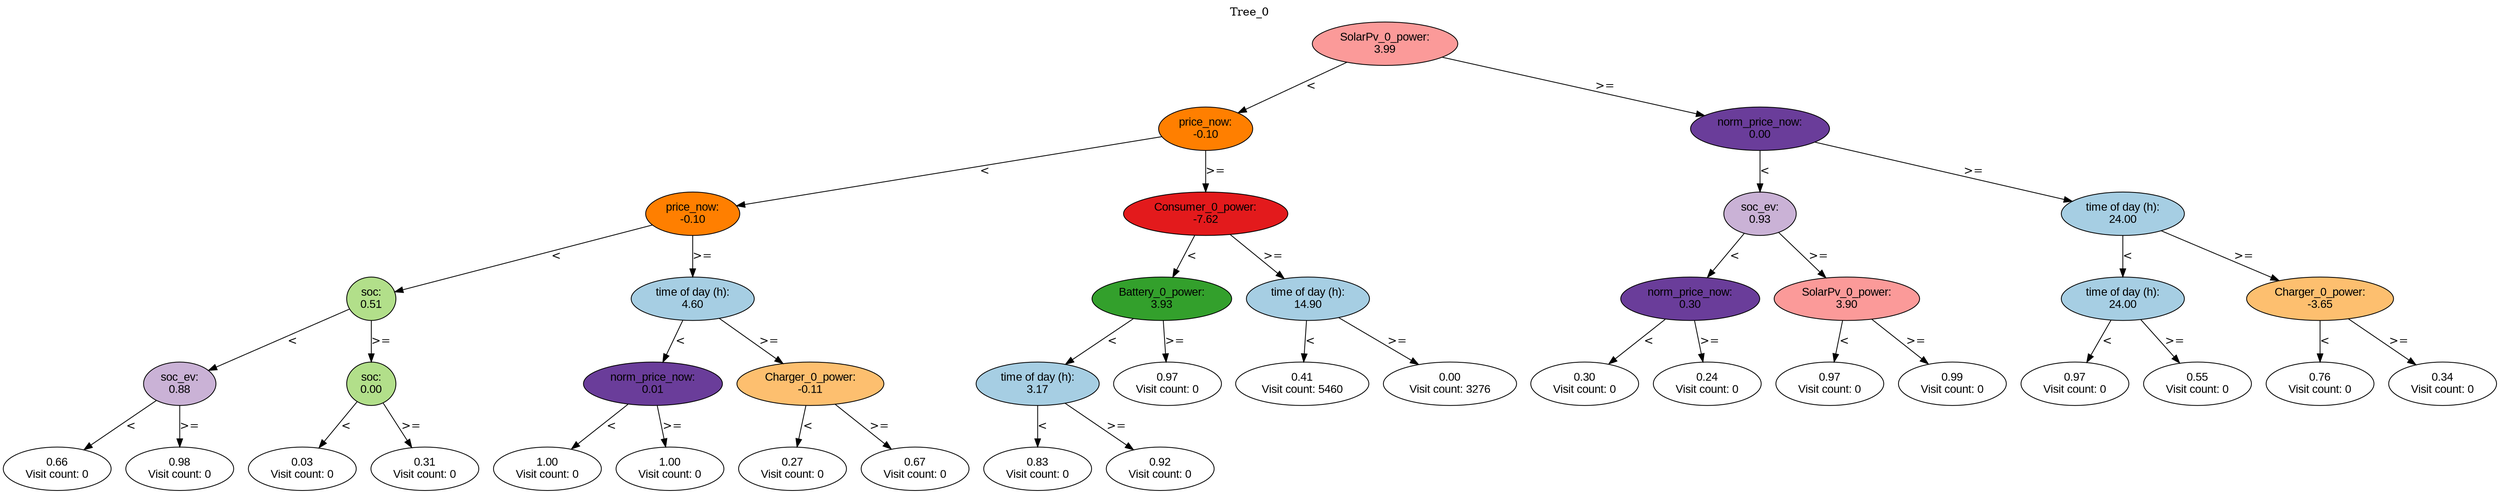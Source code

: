 digraph BST {
    node [fontname="Arial" style=filled colorscheme=paired12];
    0 [ label = "SolarPv_0_power:
3.99" fillcolor=5];
    1 [ label = "price_now:
-0.10" fillcolor=8];
    2 [ label = "price_now:
-0.10" fillcolor=8];
    3 [ label = "soc:
0.51" fillcolor=3];
    4 [ label = "soc_ev:
0.88" fillcolor=9];
    5 [ label = "0.66
Visit count: 0" fillcolor=white];
    6 [ label = "0.98
Visit count: 0" fillcolor=white];
    7 [ label = "soc:
0.00" fillcolor=3];
    8 [ label = "0.03
Visit count: 0" fillcolor=white];
    9 [ label = "0.31
Visit count: 0" fillcolor=white];
    10 [ label = "time of day (h):
4.60" fillcolor=1];
    11 [ label = "norm_price_now:
0.01" fillcolor=10];
    12 [ label = "1.00
Visit count: 0" fillcolor=white];
    13 [ label = "1.00
Visit count: 0" fillcolor=white];
    14 [ label = "Charger_0_power:
-0.11" fillcolor=7];
    15 [ label = "0.27
Visit count: 0" fillcolor=white];
    16 [ label = "0.67
Visit count: 0" fillcolor=white];
    17 [ label = "Consumer_0_power:
-7.62" fillcolor=6];
    18 [ label = "Battery_0_power:
3.93" fillcolor=4];
    19 [ label = "time of day (h):
3.17" fillcolor=1];
    20 [ label = "0.83
Visit count: 0" fillcolor=white];
    21 [ label = "0.92
Visit count: 0" fillcolor=white];
    22 [ label = "0.97
Visit count: 0" fillcolor=white];
    23 [ label = "time of day (h):
14.90" fillcolor=1];
    24 [ label = "0.41
Visit count: 5460" fillcolor=white];
    25 [ label = "0.00
Visit count: 3276" fillcolor=white];
    26 [ label = "norm_price_now:
0.00" fillcolor=10];
    27 [ label = "soc_ev:
0.93" fillcolor=9];
    28 [ label = "norm_price_now:
0.30" fillcolor=10];
    29 [ label = "0.30
Visit count: 0" fillcolor=white];
    30 [ label = "0.24
Visit count: 0" fillcolor=white];
    31 [ label = "SolarPv_0_power:
3.90" fillcolor=5];
    32 [ label = "0.97
Visit count: 0" fillcolor=white];
    33 [ label = "0.99
Visit count: 0" fillcolor=white];
    34 [ label = "time of day (h):
24.00" fillcolor=1];
    35 [ label = "time of day (h):
24.00" fillcolor=1];
    36 [ label = "0.97
Visit count: 0" fillcolor=white];
    37 [ label = "0.55
Visit count: 0" fillcolor=white];
    38 [ label = "Charger_0_power:
-3.65" fillcolor=7];
    39 [ label = "0.76
Visit count: 0" fillcolor=white];
    40 [ label = "0.34
Visit count: 0" fillcolor=white];

    0  -> 1[ label = "<"];
    0  -> 26[ label = ">="];
    1  -> 2[ label = "<"];
    1  -> 17[ label = ">="];
    2  -> 3[ label = "<"];
    2  -> 10[ label = ">="];
    3  -> 4[ label = "<"];
    3  -> 7[ label = ">="];
    4  -> 5[ label = "<"];
    4  -> 6[ label = ">="];
    7  -> 8[ label = "<"];
    7  -> 9[ label = ">="];
    10  -> 11[ label = "<"];
    10  -> 14[ label = ">="];
    11  -> 12[ label = "<"];
    11  -> 13[ label = ">="];
    14  -> 15[ label = "<"];
    14  -> 16[ label = ">="];
    17  -> 18[ label = "<"];
    17  -> 23[ label = ">="];
    18  -> 19[ label = "<"];
    18  -> 22[ label = ">="];
    19  -> 20[ label = "<"];
    19  -> 21[ label = ">="];
    23  -> 24[ label = "<"];
    23  -> 25[ label = ">="];
    26  -> 27[ label = "<"];
    26  -> 34[ label = ">="];
    27  -> 28[ label = "<"];
    27  -> 31[ label = ">="];
    28  -> 29[ label = "<"];
    28  -> 30[ label = ">="];
    31  -> 32[ label = "<"];
    31  -> 33[ label = ">="];
    34  -> 35[ label = "<"];
    34  -> 38[ label = ">="];
    35  -> 36[ label = "<"];
    35  -> 37[ label = ">="];
    38  -> 39[ label = "<"];
    38  -> 40[ label = ">="];

    labelloc="t";
    label="Tree_0";
}